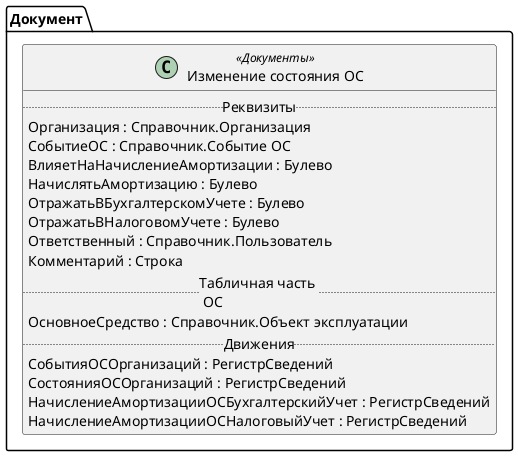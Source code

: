 ﻿@startuml ИзменениеСостоянияОС
'!include templates.wsd
'..\include templates.wsd
class Документ.ИзменениеСостоянияОС as "Изменение состояния ОС" <<Документы>>
{
..Реквизиты..
Организация : Справочник.Организация
СобытиеОС : Справочник.Событие ОС
ВлияетНаНачислениеАмортизации : Булево
НачислятьАмортизацию : Булево
ОтражатьВБухгалтерскомУчете : Булево
ОтражатьВНалоговомУчете : Булево
Ответственный : Справочник.Пользователь
Комментарий : Строка
..Табличная часть \n ОС..
ОсновноеСредство : Справочник.Объект эксплуатации
..Движения..
СобытияОСОрганизаций : РегистрСведений
СостоянияОСОрганизаций : РегистрСведений
НачислениеАмортизацииОСБухгалтерскийУчет : РегистрСведений
НачислениеАмортизацииОСНалоговыйУчет : РегистрСведений
}
@enduml
